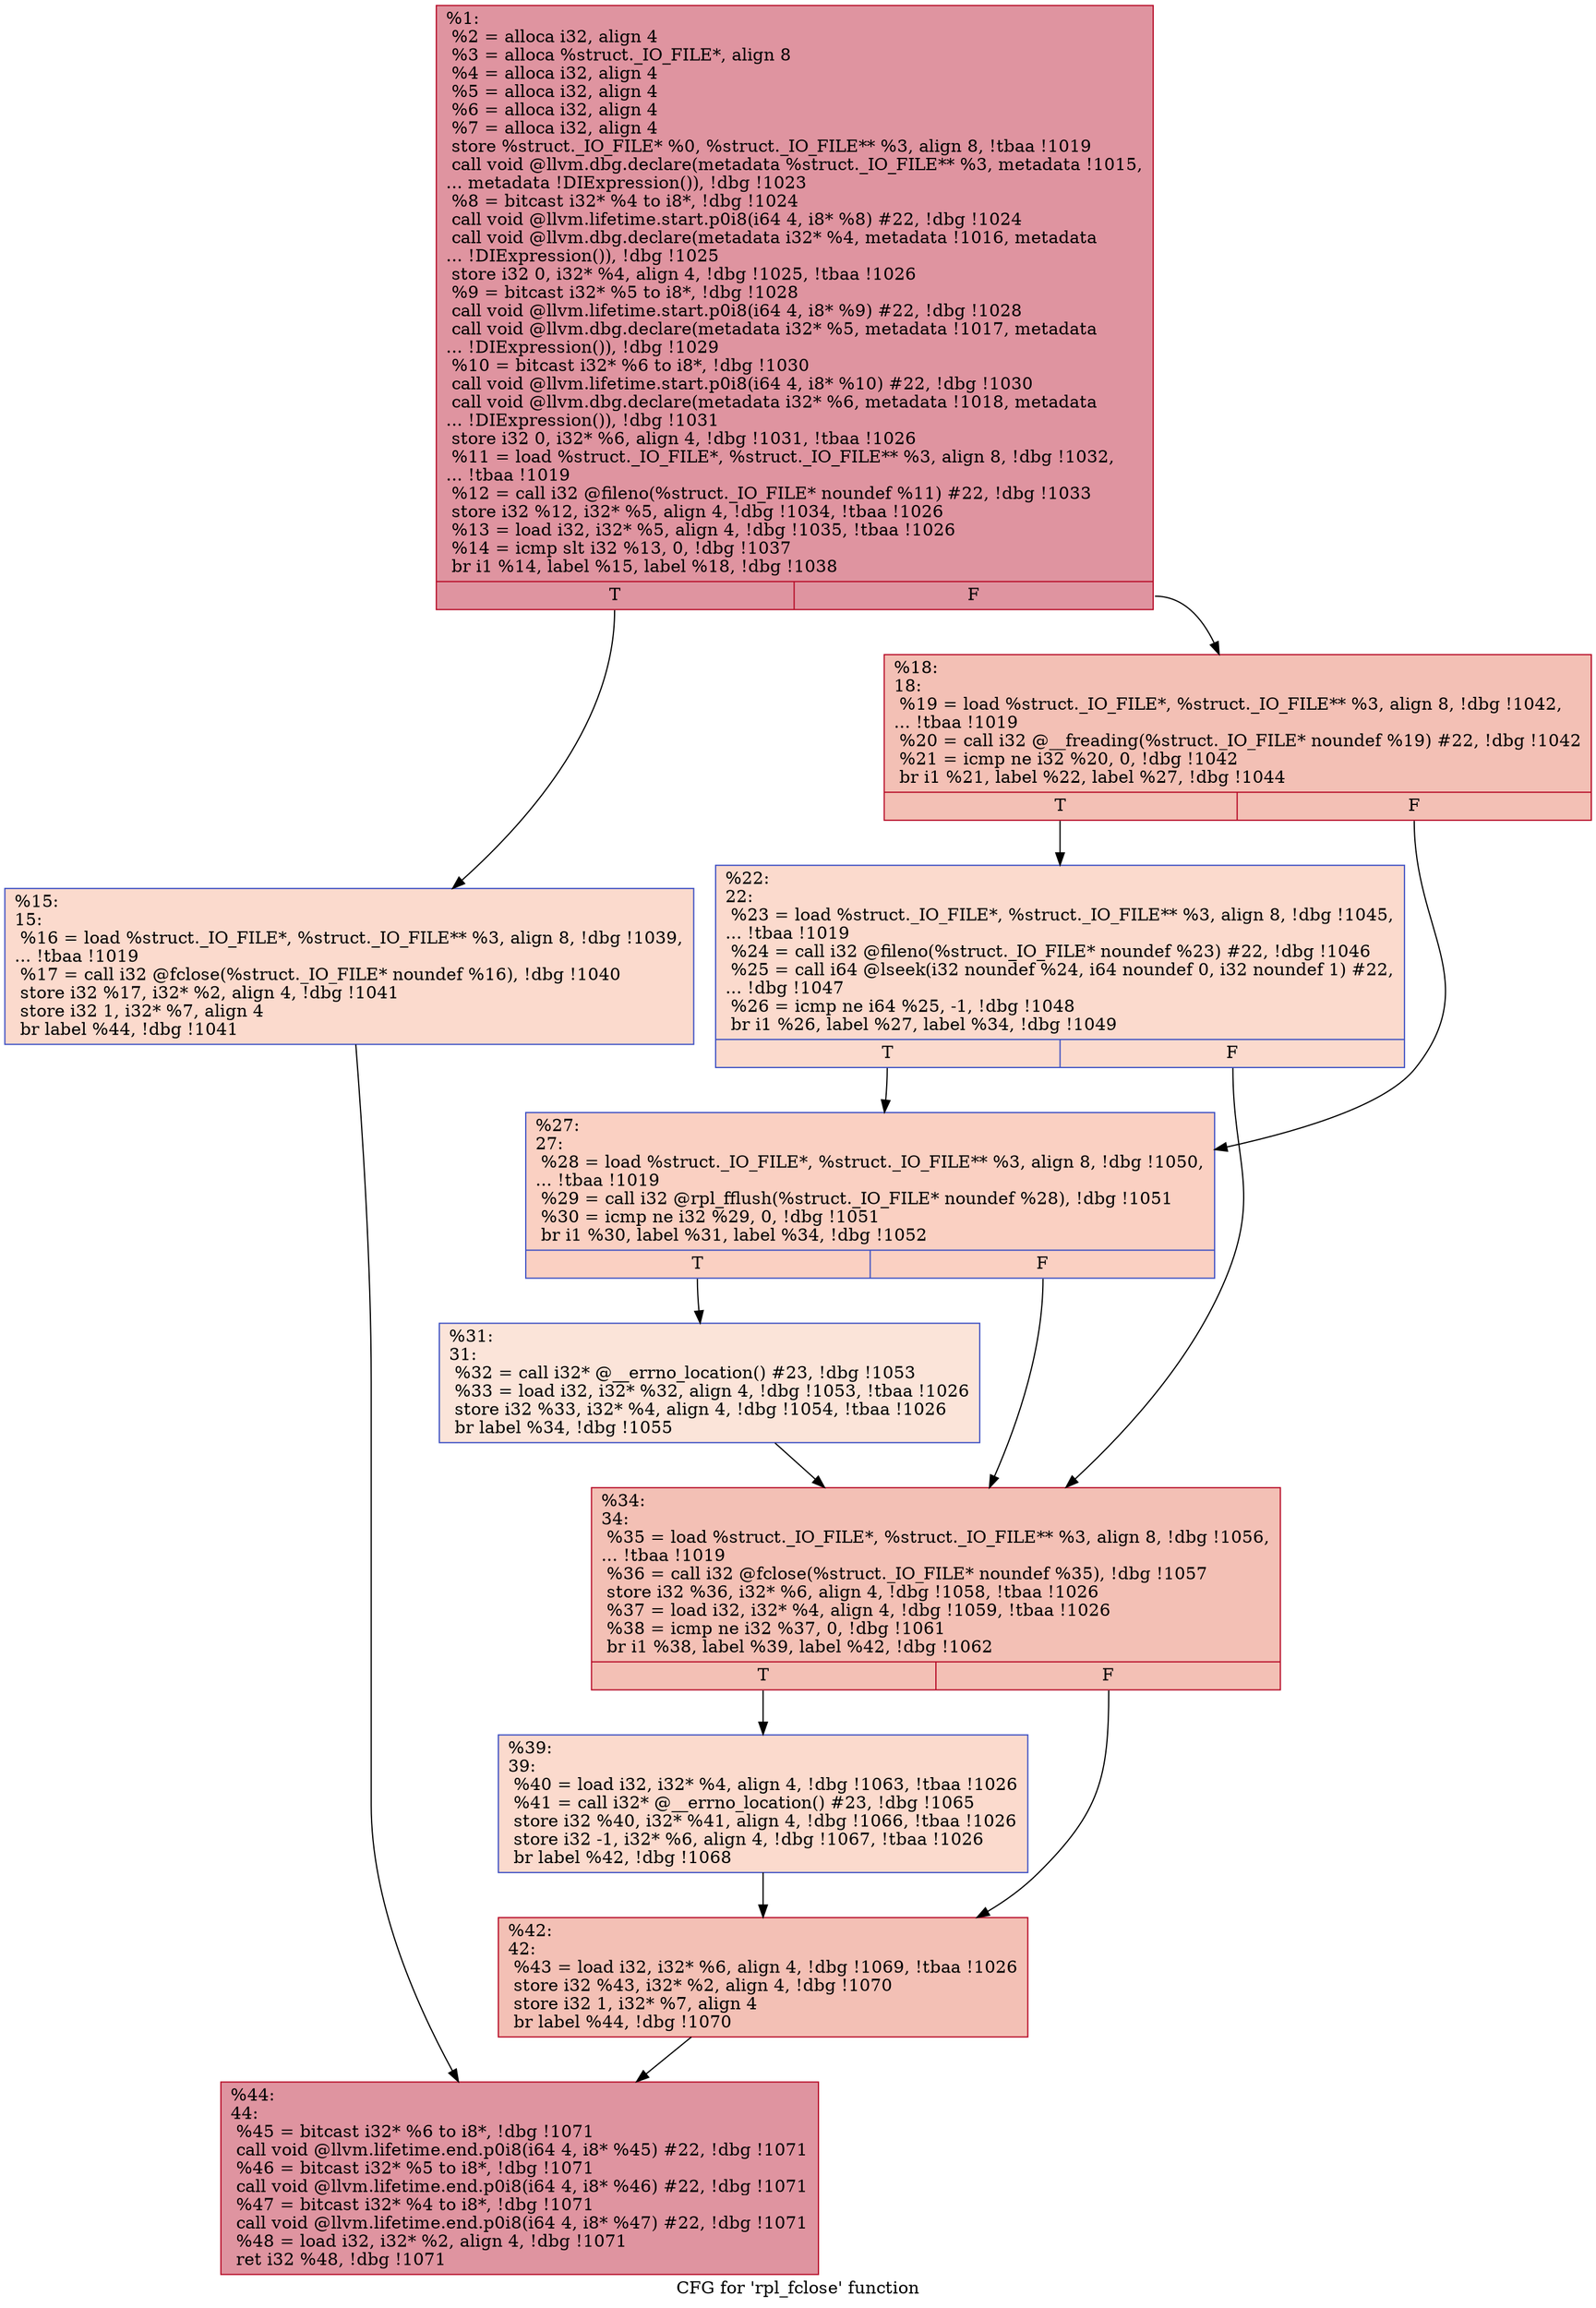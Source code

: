 digraph "CFG for 'rpl_fclose' function" {
	label="CFG for 'rpl_fclose' function";

	Node0x23ffc50 [shape=record,color="#b70d28ff", style=filled, fillcolor="#b70d2870",label="{%1:\l  %2 = alloca i32, align 4\l  %3 = alloca %struct._IO_FILE*, align 8\l  %4 = alloca i32, align 4\l  %5 = alloca i32, align 4\l  %6 = alloca i32, align 4\l  %7 = alloca i32, align 4\l  store %struct._IO_FILE* %0, %struct._IO_FILE** %3, align 8, !tbaa !1019\l  call void @llvm.dbg.declare(metadata %struct._IO_FILE** %3, metadata !1015,\l... metadata !DIExpression()), !dbg !1023\l  %8 = bitcast i32* %4 to i8*, !dbg !1024\l  call void @llvm.lifetime.start.p0i8(i64 4, i8* %8) #22, !dbg !1024\l  call void @llvm.dbg.declare(metadata i32* %4, metadata !1016, metadata\l... !DIExpression()), !dbg !1025\l  store i32 0, i32* %4, align 4, !dbg !1025, !tbaa !1026\l  %9 = bitcast i32* %5 to i8*, !dbg !1028\l  call void @llvm.lifetime.start.p0i8(i64 4, i8* %9) #22, !dbg !1028\l  call void @llvm.dbg.declare(metadata i32* %5, metadata !1017, metadata\l... !DIExpression()), !dbg !1029\l  %10 = bitcast i32* %6 to i8*, !dbg !1030\l  call void @llvm.lifetime.start.p0i8(i64 4, i8* %10) #22, !dbg !1030\l  call void @llvm.dbg.declare(metadata i32* %6, metadata !1018, metadata\l... !DIExpression()), !dbg !1031\l  store i32 0, i32* %6, align 4, !dbg !1031, !tbaa !1026\l  %11 = load %struct._IO_FILE*, %struct._IO_FILE** %3, align 8, !dbg !1032,\l... !tbaa !1019\l  %12 = call i32 @fileno(%struct._IO_FILE* noundef %11) #22, !dbg !1033\l  store i32 %12, i32* %5, align 4, !dbg !1034, !tbaa !1026\l  %13 = load i32, i32* %5, align 4, !dbg !1035, !tbaa !1026\l  %14 = icmp slt i32 %13, 0, !dbg !1037\l  br i1 %14, label %15, label %18, !dbg !1038\l|{<s0>T|<s1>F}}"];
	Node0x23ffc50:s0 -> Node0x2400550;
	Node0x23ffc50:s1 -> Node0x24005a0;
	Node0x2400550 [shape=record,color="#3d50c3ff", style=filled, fillcolor="#f7ac8e70",label="{%15:\l15:                                               \l  %16 = load %struct._IO_FILE*, %struct._IO_FILE** %3, align 8, !dbg !1039,\l... !tbaa !1019\l  %17 = call i32 @fclose(%struct._IO_FILE* noundef %16), !dbg !1040\l  store i32 %17, i32* %2, align 4, !dbg !1041\l  store i32 1, i32* %7, align 4\l  br label %44, !dbg !1041\l}"];
	Node0x2400550 -> Node0x24007d0;
	Node0x24005a0 [shape=record,color="#b70d28ff", style=filled, fillcolor="#e5705870",label="{%18:\l18:                                               \l  %19 = load %struct._IO_FILE*, %struct._IO_FILE** %3, align 8, !dbg !1042,\l... !tbaa !1019\l  %20 = call i32 @__freading(%struct._IO_FILE* noundef %19) #22, !dbg !1042\l  %21 = icmp ne i32 %20, 0, !dbg !1042\l  br i1 %21, label %22, label %27, !dbg !1044\l|{<s0>T|<s1>F}}"];
	Node0x24005a0:s0 -> Node0x24005f0;
	Node0x24005a0:s1 -> Node0x2400640;
	Node0x24005f0 [shape=record,color="#3d50c3ff", style=filled, fillcolor="#f7ac8e70",label="{%22:\l22:                                               \l  %23 = load %struct._IO_FILE*, %struct._IO_FILE** %3, align 8, !dbg !1045,\l... !tbaa !1019\l  %24 = call i32 @fileno(%struct._IO_FILE* noundef %23) #22, !dbg !1046\l  %25 = call i64 @lseek(i32 noundef %24, i64 noundef 0, i32 noundef 1) #22,\l... !dbg !1047\l  %26 = icmp ne i64 %25, -1, !dbg !1048\l  br i1 %26, label %27, label %34, !dbg !1049\l|{<s0>T|<s1>F}}"];
	Node0x24005f0:s0 -> Node0x2400640;
	Node0x24005f0:s1 -> Node0x24006e0;
	Node0x2400640 [shape=record,color="#3d50c3ff", style=filled, fillcolor="#f3947570",label="{%27:\l27:                                               \l  %28 = load %struct._IO_FILE*, %struct._IO_FILE** %3, align 8, !dbg !1050,\l... !tbaa !1019\l  %29 = call i32 @rpl_fflush(%struct._IO_FILE* noundef %28), !dbg !1051\l  %30 = icmp ne i32 %29, 0, !dbg !1051\l  br i1 %30, label %31, label %34, !dbg !1052\l|{<s0>T|<s1>F}}"];
	Node0x2400640:s0 -> Node0x2400690;
	Node0x2400640:s1 -> Node0x24006e0;
	Node0x2400690 [shape=record,color="#3d50c3ff", style=filled, fillcolor="#f5c1a970",label="{%31:\l31:                                               \l  %32 = call i32* @__errno_location() #23, !dbg !1053\l  %33 = load i32, i32* %32, align 4, !dbg !1053, !tbaa !1026\l  store i32 %33, i32* %4, align 4, !dbg !1054, !tbaa !1026\l  br label %34, !dbg !1055\l}"];
	Node0x2400690 -> Node0x24006e0;
	Node0x24006e0 [shape=record,color="#b70d28ff", style=filled, fillcolor="#e5705870",label="{%34:\l34:                                               \l  %35 = load %struct._IO_FILE*, %struct._IO_FILE** %3, align 8, !dbg !1056,\l... !tbaa !1019\l  %36 = call i32 @fclose(%struct._IO_FILE* noundef %35), !dbg !1057\l  store i32 %36, i32* %6, align 4, !dbg !1058, !tbaa !1026\l  %37 = load i32, i32* %4, align 4, !dbg !1059, !tbaa !1026\l  %38 = icmp ne i32 %37, 0, !dbg !1061\l  br i1 %38, label %39, label %42, !dbg !1062\l|{<s0>T|<s1>F}}"];
	Node0x24006e0:s0 -> Node0x2400730;
	Node0x24006e0:s1 -> Node0x2400780;
	Node0x2400730 [shape=record,color="#3d50c3ff", style=filled, fillcolor="#f7ac8e70",label="{%39:\l39:                                               \l  %40 = load i32, i32* %4, align 4, !dbg !1063, !tbaa !1026\l  %41 = call i32* @__errno_location() #23, !dbg !1065\l  store i32 %40, i32* %41, align 4, !dbg !1066, !tbaa !1026\l  store i32 -1, i32* %6, align 4, !dbg !1067, !tbaa !1026\l  br label %42, !dbg !1068\l}"];
	Node0x2400730 -> Node0x2400780;
	Node0x2400780 [shape=record,color="#b70d28ff", style=filled, fillcolor="#e5705870",label="{%42:\l42:                                               \l  %43 = load i32, i32* %6, align 4, !dbg !1069, !tbaa !1026\l  store i32 %43, i32* %2, align 4, !dbg !1070\l  store i32 1, i32* %7, align 4\l  br label %44, !dbg !1070\l}"];
	Node0x2400780 -> Node0x24007d0;
	Node0x24007d0 [shape=record,color="#b70d28ff", style=filled, fillcolor="#b70d2870",label="{%44:\l44:                                               \l  %45 = bitcast i32* %6 to i8*, !dbg !1071\l  call void @llvm.lifetime.end.p0i8(i64 4, i8* %45) #22, !dbg !1071\l  %46 = bitcast i32* %5 to i8*, !dbg !1071\l  call void @llvm.lifetime.end.p0i8(i64 4, i8* %46) #22, !dbg !1071\l  %47 = bitcast i32* %4 to i8*, !dbg !1071\l  call void @llvm.lifetime.end.p0i8(i64 4, i8* %47) #22, !dbg !1071\l  %48 = load i32, i32* %2, align 4, !dbg !1071\l  ret i32 %48, !dbg !1071\l}"];
}
